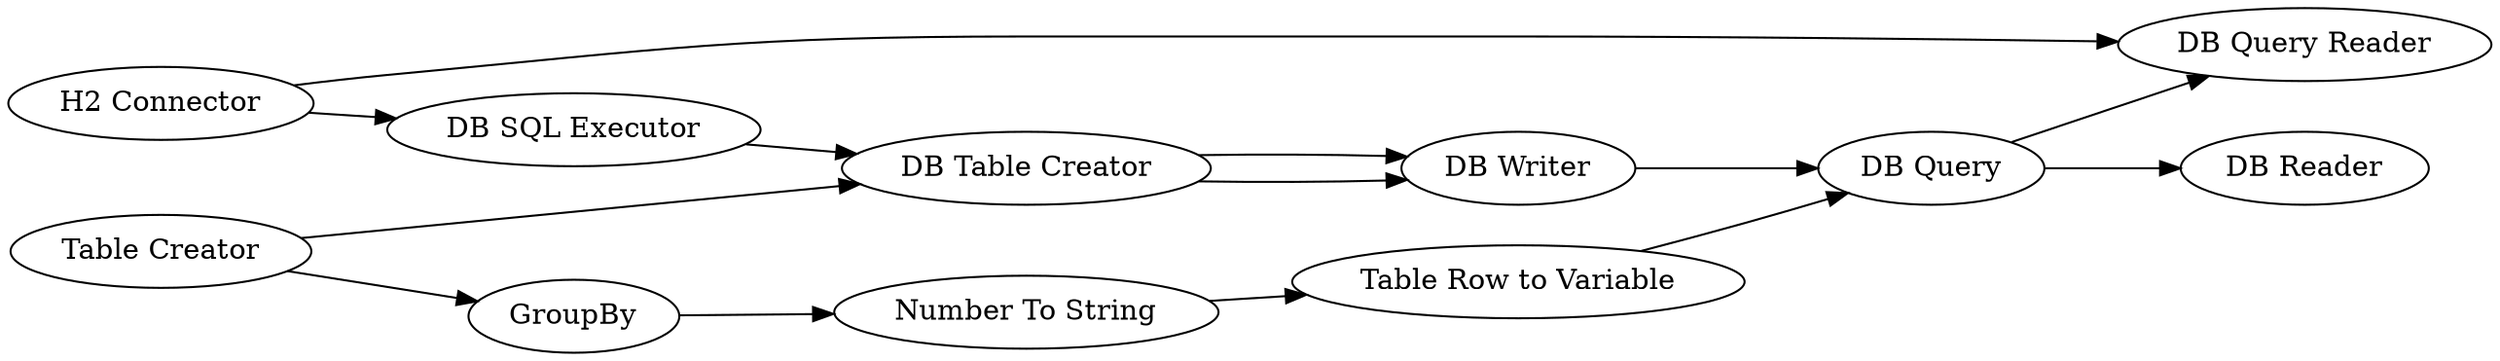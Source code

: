 digraph {
	1 [label="H2 Connector"]
	2 [label="Table Creator"]
	470 [label="DB Writer"]
	1885 [label="DB SQL Executor"]
	1905 [label="DB Table Creator"]
	1906 [label=GroupBy]
	1908 [label="DB Query"]
	1909 [label="DB Query Reader"]
	1911 [label="DB Reader"]
	1913 [label="Table Row to Variable"]
	1914 [label="Number To String"]
	1 -> 1885
	1 -> 1909
	2 -> 1905
	2 -> 1906
	470 -> 1908
	1885 -> 1905
	1905 -> 470
	1905 -> 470
	1906 -> 1914
	1908 -> 1911
	1908 -> 1909
	1913 -> 1908
	1914 -> 1913
	rankdir=LR
}
